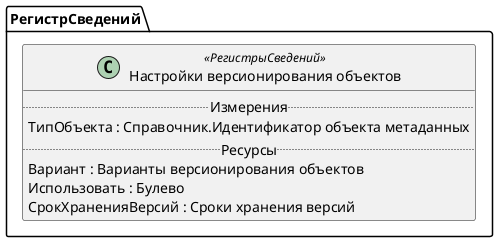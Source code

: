﻿@startuml НастройкиВерсионированияОбъектов
'!include templates.wsd
'..\include templates.wsd
class РегистрСведений.НастройкиВерсионированияОбъектов as "Настройки версионирования объектов" <<РегистрыСведений>>
{
..Измерения..
ТипОбъекта : Справочник.Идентификатор объекта метаданных
..Ресурсы..
Вариант : Варианты версионирования объектов
Использовать : Булево
СрокХраненияВерсий : Сроки хранения версий
}
@enduml
